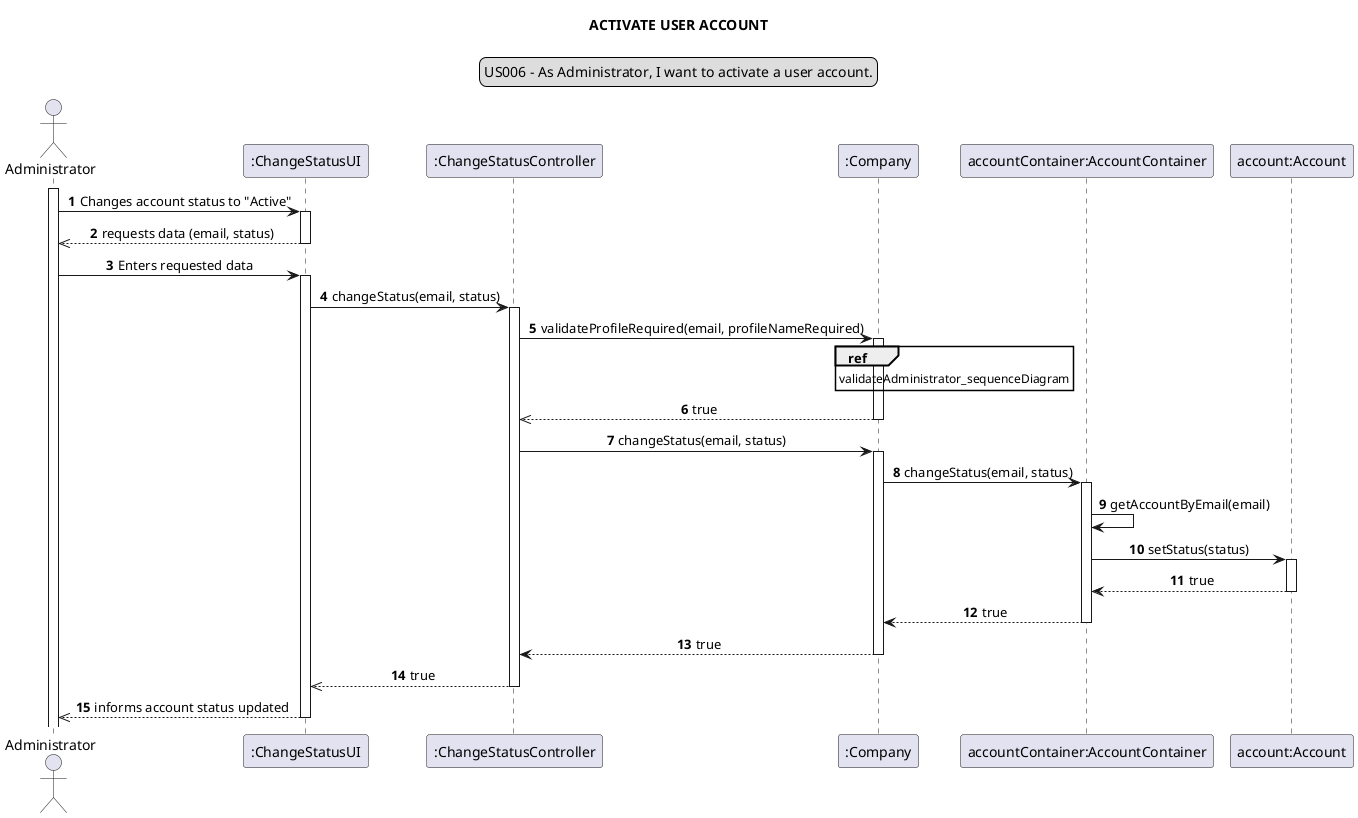 @startuml
legend top
US006 - As Administrator, I want to activate a user account.
end legend
skinparam sequenceMessageAlign center
title ACTIVATE USER ACCOUNT
autonumber
actor "Administrator" as administrator
participant ":ChangeStatusUI" as ui
participant ":ChangeStatusController" as controller
participant ":Company" as company
participant "accountContainer:AccountContainer" as container
participant "account:Account" as account

activate administrator
administrator -> ui : Changes account status to "Active"
activate ui
ui -->> administrator: requests data (email, status)
deactivate ui
administrator -> ui: Enters requested data
activate ui
ui -> controller: changeStatus(email, status)
activate controller
controller -> company: validateProfileRequired(email, profileNameRequired)
activate company
ref over company: validateAdministrator_sequenceDiagram
company -->> controller: true
deactivate company
controller -> company: changeStatus(email, status)
activate company
company -> container: changeStatus(email, status)
activate container
container -> container: getAccountByEmail(email)
container -> account: setStatus(status)
activate account
container <-- account: true
deactivate account
container --> company: true
deactivate container
company --> controller: true
deactivate company
controller -->> ui: true
deactivate controller
ui -->> administrator: informs account status updated
deactivate ui

@enduml
